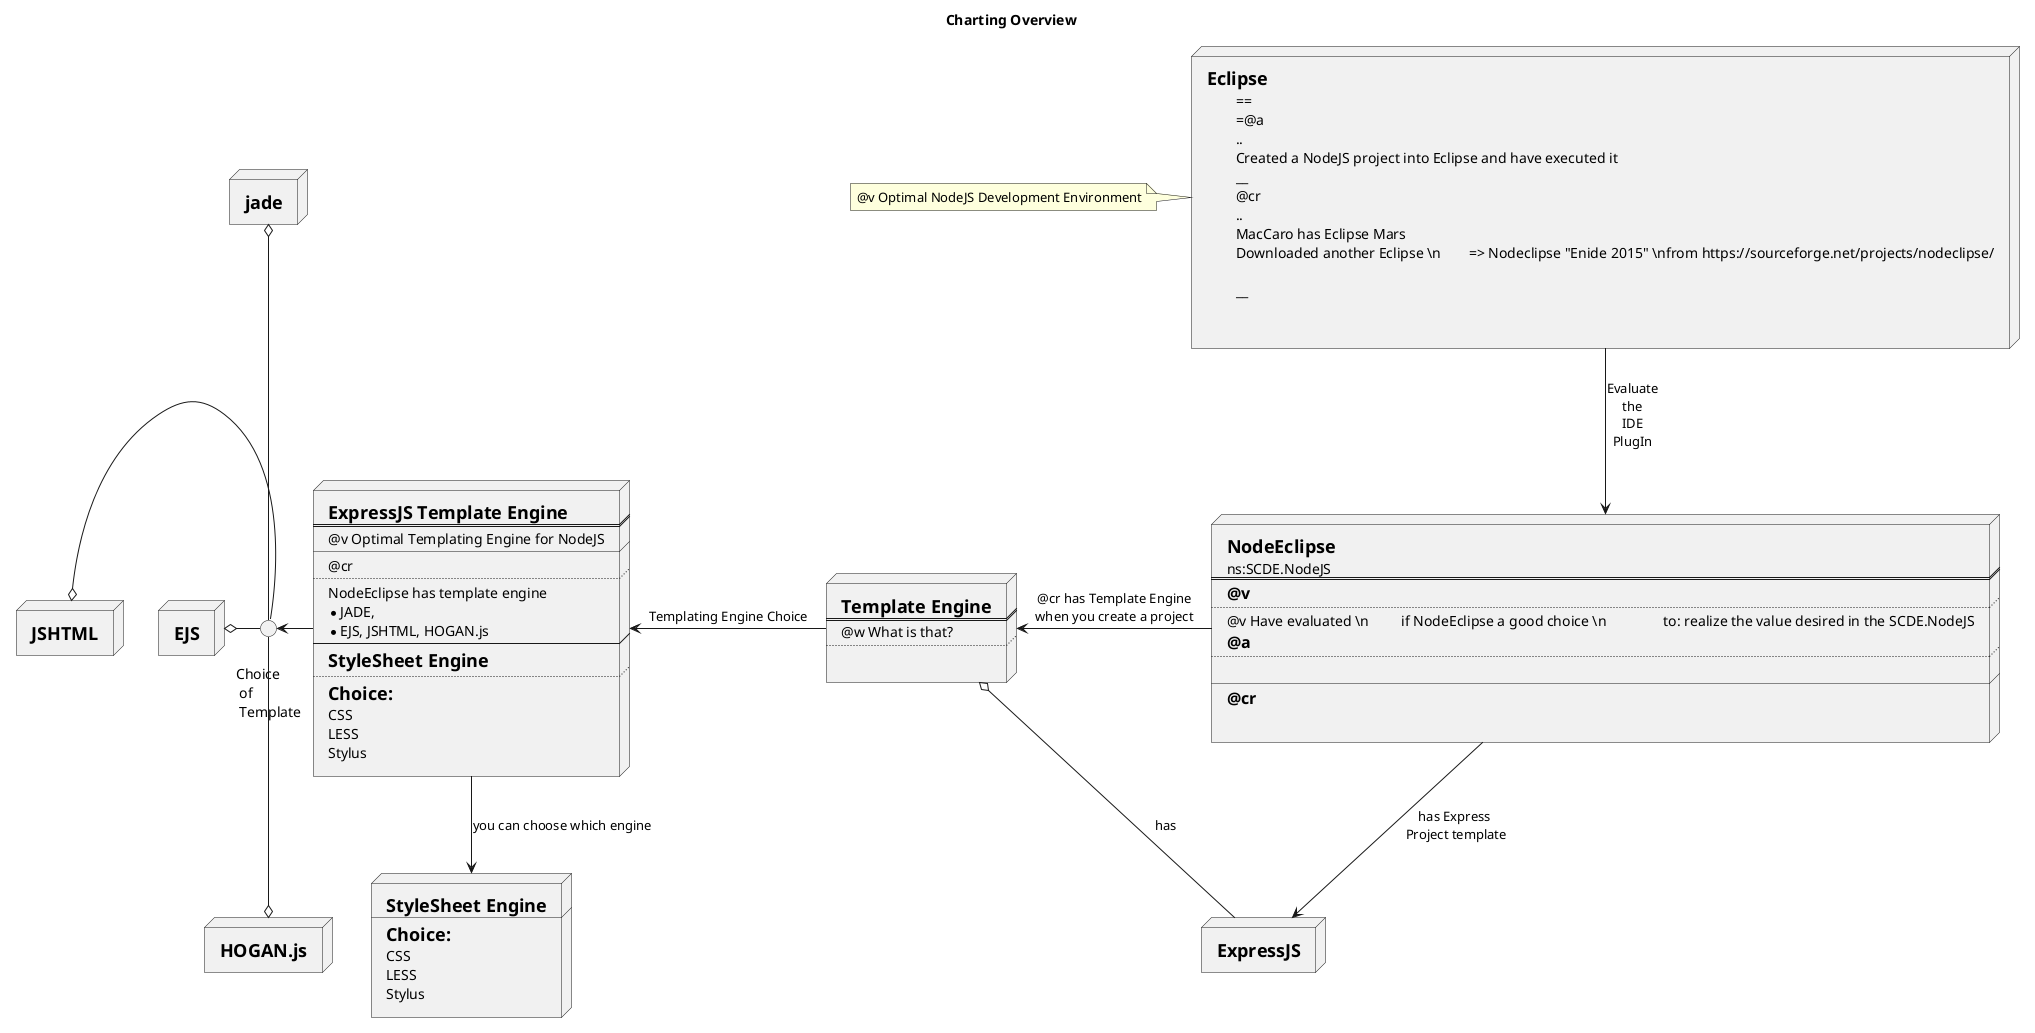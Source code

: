@startuml 


title Charting Overview


node E as "
=Eclipse
	==
	=@a
	..
	Created a NodeJS project into Eclipse and have executed it
	__
	@cr 
	..
	MacCaro has Eclipse Mars
	Downloaded another Eclipse \n\t=> Nodeclipse "Enide 2015" \nfrom https://sourceforge.net/projects/nodeclipse/
	
	__
	
	
"
note left of E {
	@v Optimal NodeJS Development Environment
}

node NE as "
	=NodeEclipse 
	ns:SCDE.NodeJS
	==
	==@v
	..
	@v Have evaluated \n\t\tif NodeEclipse a good choice \n\t\tto: realize the value desired in the SCDE.NodeJS
	==@a
	..
	
	__
	==@cr

"
node X as "
=ExpressJS
"
node TE as "
=Template Engine
==
@w What is that?
..

"

NE-down->X : has Express \nProject template

NE-left->TE : @cr has Template Engine\nwhen you create a project

node XTE as "
=ExpressJS Template Engine
==
@v Optimal Templating Engine for NodeJS
__
@cr
..
NodeEclipse has template engine
* JADE, 
* EJS, JSHTML, HOGAN.js
--
=StyleSheet Engine
..
=Choice:
CSS
LESS
Stylus
"
node SSE as "
=StyleSheet Engine
__
=Choice:
CSS
LESS
Stylus
"
XTE-down->SSE : you can choose which engine

interface XTEC as "

Choice
 of
 Template
"

X-up-o TE : has
TE-left->XTE : Templating Engine Choice
XTE-left->XTEC

node jade as "
=jade
"
node ejs as "
=EJS
"
node jshtml as "
=JSHTML
"
node hogan as "
=HOGAN.js
"

XTEC-up-o jade
XTEC-left-o ejs
XTEC-left-o jshtml
XTEC-down-o hogan

E-down->NE : Evaluate\nthe\nIDE\nPlugIn


@enduml